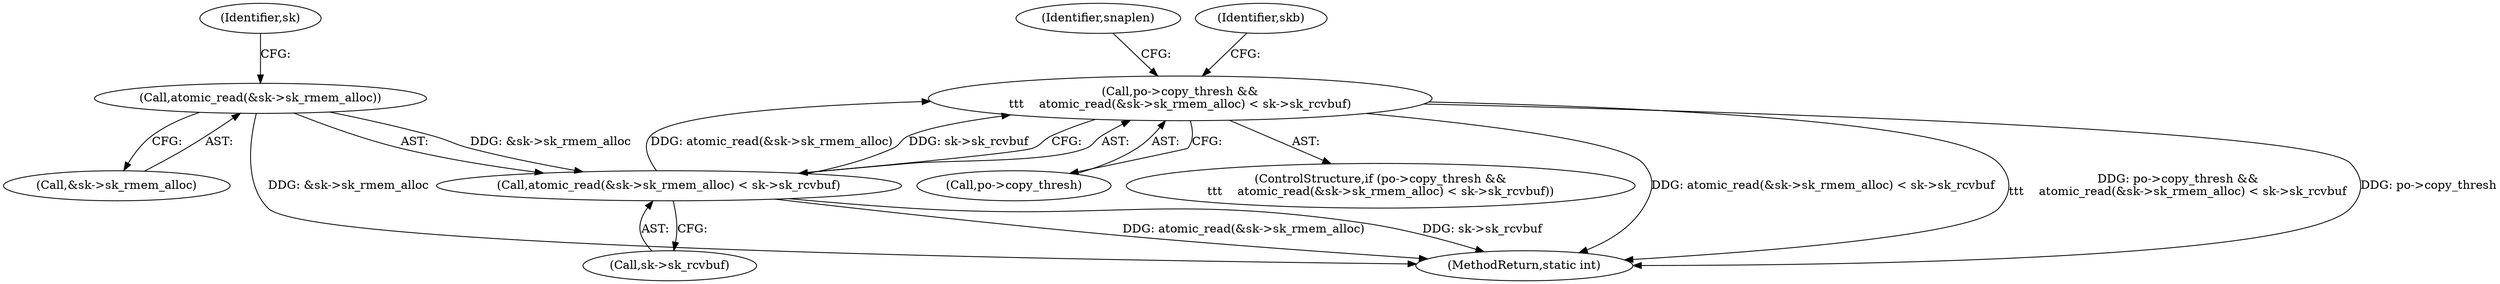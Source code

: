digraph "0_linux_edbd58be15a957f6a760c4a514cd475217eb97fd@API" {
"1000353" [label="(Call,po->copy_thresh &&\n\t\t\t    atomic_read(&sk->sk_rmem_alloc) < sk->sk_rcvbuf)"];
"1000357" [label="(Call,atomic_read(&sk->sk_rmem_alloc) < sk->sk_rcvbuf)"];
"1000358" [label="(Call,atomic_read(&sk->sk_rmem_alloc))"];
"1000357" [label="(Call,atomic_read(&sk->sk_rmem_alloc) < sk->sk_rcvbuf)"];
"1000363" [label="(Call,sk->sk_rcvbuf)"];
"1000369" [label="(Identifier,skb)"];
"1000358" [label="(Call,atomic_read(&sk->sk_rmem_alloc))"];
"1000364" [label="(Identifier,sk)"];
"1000354" [label="(Call,po->copy_thresh)"];
"1000393" [label="(Identifier,snaplen)"];
"1001035" [label="(MethodReturn,static int)"];
"1000353" [label="(Call,po->copy_thresh &&\n\t\t\t    atomic_read(&sk->sk_rmem_alloc) < sk->sk_rcvbuf)"];
"1000359" [label="(Call,&sk->sk_rmem_alloc)"];
"1000352" [label="(ControlStructure,if (po->copy_thresh &&\n\t\t\t    atomic_read(&sk->sk_rmem_alloc) < sk->sk_rcvbuf))"];
"1000353" -> "1000352"  [label="AST: "];
"1000353" -> "1000354"  [label="CFG: "];
"1000353" -> "1000357"  [label="CFG: "];
"1000354" -> "1000353"  [label="AST: "];
"1000357" -> "1000353"  [label="AST: "];
"1000369" -> "1000353"  [label="CFG: "];
"1000393" -> "1000353"  [label="CFG: "];
"1000353" -> "1001035"  [label="DDG: atomic_read(&sk->sk_rmem_alloc) < sk->sk_rcvbuf"];
"1000353" -> "1001035"  [label="DDG: po->copy_thresh &&\n\t\t\t    atomic_read(&sk->sk_rmem_alloc) < sk->sk_rcvbuf"];
"1000353" -> "1001035"  [label="DDG: po->copy_thresh"];
"1000357" -> "1000353"  [label="DDG: atomic_read(&sk->sk_rmem_alloc)"];
"1000357" -> "1000353"  [label="DDG: sk->sk_rcvbuf"];
"1000357" -> "1000363"  [label="CFG: "];
"1000358" -> "1000357"  [label="AST: "];
"1000363" -> "1000357"  [label="AST: "];
"1000357" -> "1001035"  [label="DDG: atomic_read(&sk->sk_rmem_alloc)"];
"1000357" -> "1001035"  [label="DDG: sk->sk_rcvbuf"];
"1000358" -> "1000357"  [label="DDG: &sk->sk_rmem_alloc"];
"1000358" -> "1000359"  [label="CFG: "];
"1000359" -> "1000358"  [label="AST: "];
"1000364" -> "1000358"  [label="CFG: "];
"1000358" -> "1001035"  [label="DDG: &sk->sk_rmem_alloc"];
}
